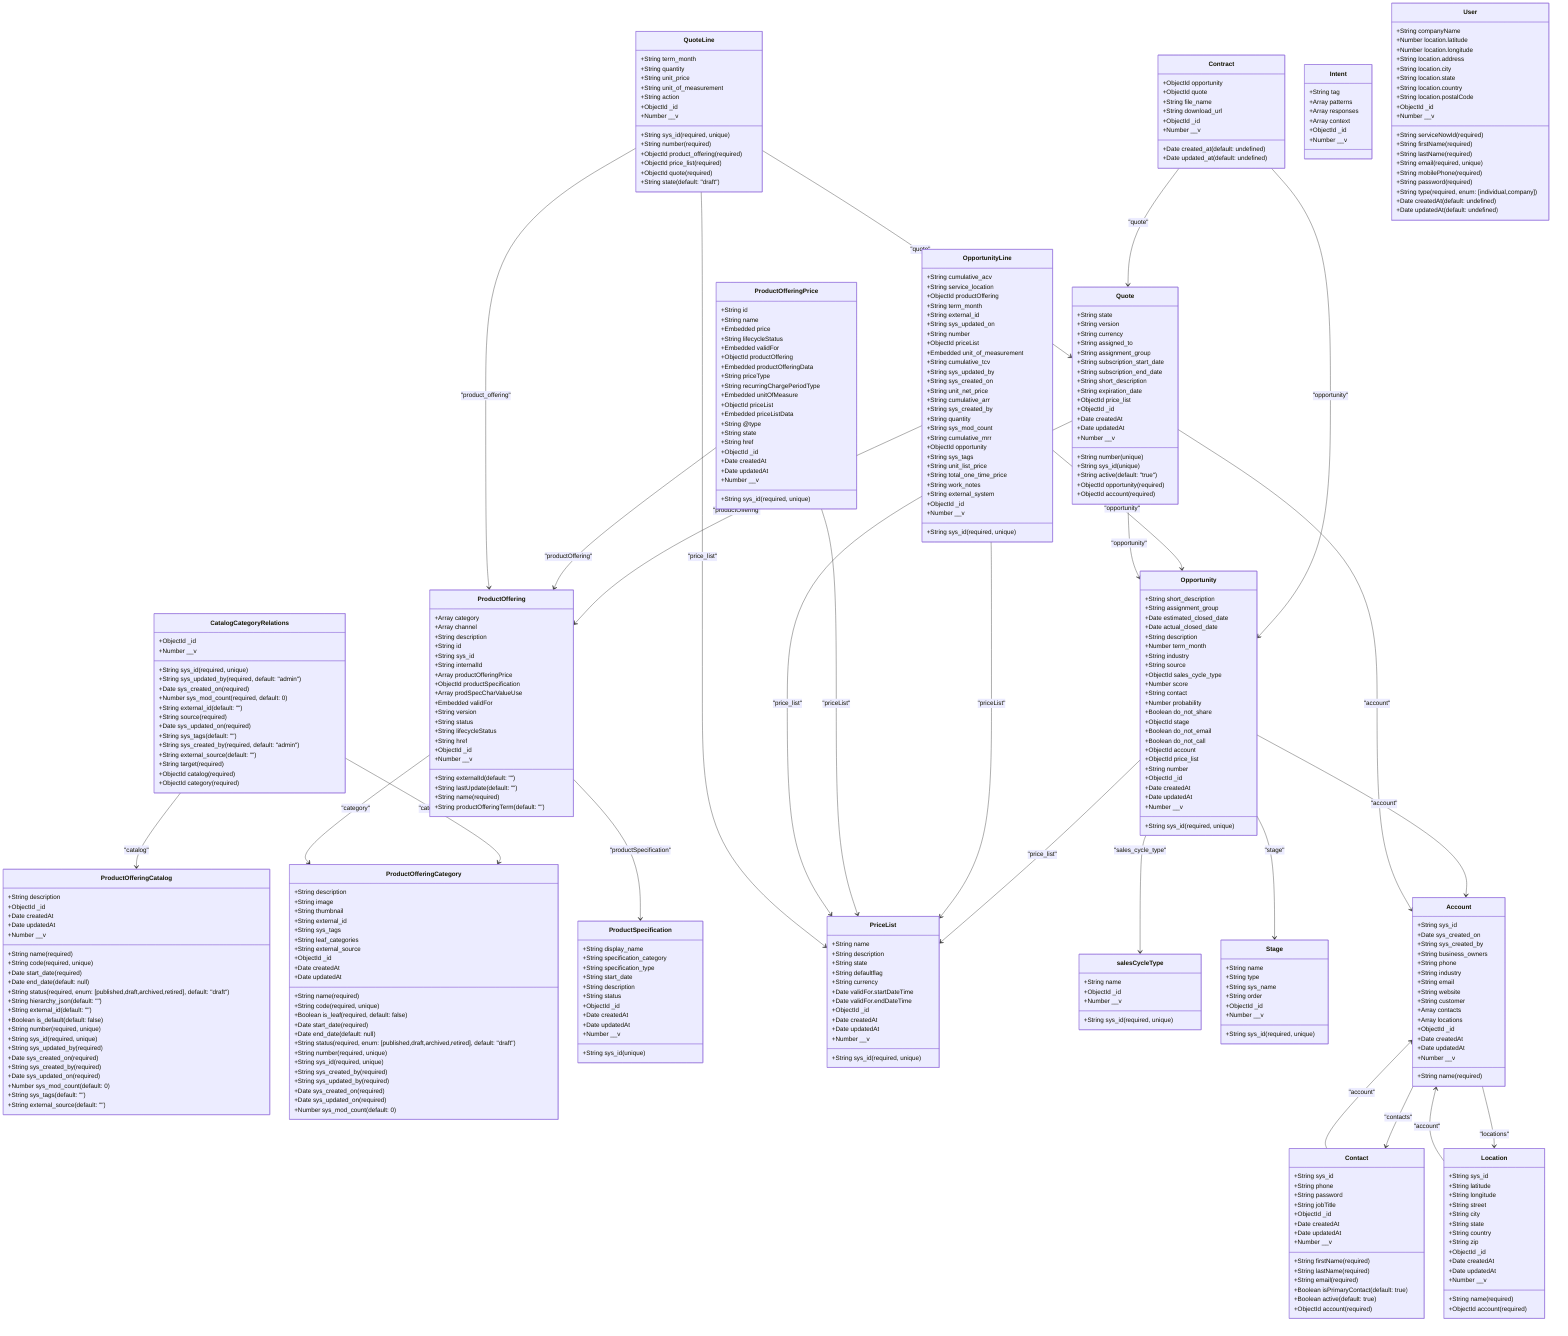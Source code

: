 classDiagram

  subgraph Component_1
    class CatalogCategoryRelations {
      +String sys_id (required, unique)
      +String sys_updated_by (required, default: "admin")
      +Date sys_created_on (required)
      +Number sys_mod_count (required, default: 0)
      +String external_id (default: "")
      +String source (required)
      +Date sys_updated_on (required)
      +String sys_tags (default: "")
      +String sys_created_by (required, default: "admin")
      +String external_source (default: "")
      +String target (required)
      +ObjectId catalog (required)
      +ObjectId category (required)
      +ObjectId _id
      +Number __v
    }
    class ProductOfferingCatalog {
      +String name (required)
      +String code (required, unique)
      +Date start_date (required)
      +Date end_date (default: null)
      +String status (required, enum: [published,draft,archived,retired], default: "draft")
      +String hierarchy_json (default: "")
      +String description
      +String external_id (default: "")
      +Boolean is_default (default: false)
      +String number (required, unique)
      +String sys_id (required, unique)
      +String sys_updated_by (required)
      +Date sys_created_on (required)
      +String sys_created_by (required)
      +Date sys_updated_on (required)
      +Number sys_mod_count (default: 0)
      +String sys_tags (default: "")
      +String external_source (default: "")
      +ObjectId _id
      +Date createdAt
      +Date updatedAt
      +Number __v
    }
    class ProductOfferingCategory {
      +String name (required)
      +String code (required, unique)
      +Boolean is_leaf (required, default: false)
      +Date start_date (required)
      +Date end_date (default: null)
      +String status (required, enum: [published,draft,archived,retired], default: "draft")
      +String description
      +String image
      +String thumbnail
      +String number (required, unique)
      +String sys_id (required, unique)
      +String sys_created_by (required)
      +String sys_updated_by (required)
      +Date sys_created_on (required)
      +Date sys_updated_on (required)
      +Number sys_mod_count (default: 0)
      +String external_id
      +String sys_tags
      +String leaf_categories
      +String external_source
      +ObjectId _id
      +Date createdAt
      +Date updatedAt
    }
    class ProductOffering {
      +Array category
      +Array channel
      +String description
      +String externalId (default: "")
      +String id
      +String sys_id
      +String internalId
      +String lastUpdate (default: "")
      +String name (required)
      +Array productOfferingPrice
      +String productOfferingTerm (default: "")
      +ObjectId productSpecification
      +Array prodSpecCharValueUse
      +Embedded validFor
      +String version
      +String status
      +String lifecycleStatus
      +String href
      +ObjectId _id
      +Number __v
    }
    class ProductSpecification {
      +String sys_id (unique)
      +String display_name
      +String specification_category
      +String specification_type
      +String start_date
      +String description
      +String status
      +ObjectId _id
      +Date createdAt
      +Date updatedAt
      +Number __v
    }
    class OpportunityLine {
      +String cumulative_acv
      +String service_location
      +ObjectId productOffering
      +String term_month
      +String external_id
      +String sys_updated_on
      +String number
      +String sys_id (required, unique)
      +ObjectId priceList
      +Embedded unit_of_measurement
      +String cumulative_tcv
      +String sys_updated_by
      +String sys_created_on
      +String unit_net_price
      +String cumulative_arr
      +String sys_created_by
      +String quantity
      +String sys_mod_count
      +String cumulative_mrr
      +ObjectId opportunity
      +String sys_tags
      +String unit_list_price
      +String total_one_time_price
      +String work_notes
      +String external_system
      +ObjectId _id
      +Number __v
    }
    class ProductOfferingPrice {
      +String sys_id (required, unique)
      +String id
      +String name
      +Embedded price
      +String lifecycleStatus
      +Embedded validFor
      +ObjectId productOffering
      +Embedded productOfferingData
      +String priceType
      +String recurringChargePeriodType
      +Embedded unitOfMeasure
      +ObjectId priceList
      +Embedded priceListData
      +String @type
      +String state
      +String href
      +ObjectId _id
      +Date createdAt
      +Date updatedAt
      +Number __v
    }
    class QuoteLine {
      +String sys_id (required, unique)
      +String number (required)
      +ObjectId product_offering (required)
      +String term_month
      +String quantity
      +String unit_price
      +ObjectId price_list (required)
      +String unit_of_measurement
      +ObjectId quote (required)
      +String state (default: "draft")
      +String action
      +ObjectId _id
      +Number __v
    }
    class PriceList {
      +String sys_id (required, unique)
      +String name
      +String description
      +String state
      +String defaultflag
      +String currency
      +Date validFor.startDateTime
      +Date validFor.endDateTime
      +ObjectId _id
      +Date createdAt
      +Date updatedAt
      +Number __v
    }
    class Opportunity {
      +String sys_id (required, unique)
      +String short_description
      +String assignment_group
      +Date estimated_closed_date
      +Date actual_closed_date
      +String description
      +Number term_month
      +String industry
      +String source
      +ObjectId sales_cycle_type
      +Number score
      +String contact
      +Number probability
      +Boolean do_not_share
      +ObjectId stage
      +Boolean do_not_email
      +Boolean do_not_call
      +ObjectId account
      +ObjectId price_list
      +String number
      +ObjectId _id
      +Date createdAt
      +Date updatedAt
      +Number __v
    }
    class Quote {
      +String number (unique)
      +String sys_id (unique)
      +String state
      +String version
      +String currency
      +String assigned_to
      +String assignment_group
      +String subscription_start_date
      +String subscription_end_date
      +String short_description
      +String expiration_date
      +String active (default: "true")
      +ObjectId opportunity (required)
      +ObjectId account (required)
      +ObjectId price_list
      +ObjectId _id
      +Date createdAt
      +Date updatedAt
      +Number __v
    }
    class Contract {
      +ObjectId opportunity
      +ObjectId quote
      +String file_name
      +String download_url
      +Date created_at (default: undefined)
      +Date updated_at (default: undefined)
      +ObjectId _id
      +Number __v
    }
    class salesCycleType {
      +String sys_id (required, unique)
      +String name
      +ObjectId _id
      +Number __v
    }
    class Stage {
      +String sys_id (required, unique)
      +String name
      +String type
      +String sys_name
      +String order
      +ObjectId _id
      +Number __v
    }
    class Account {
      +String name (required)
      +String sys_id
      +Date sys_created_on
      +String sys_created_by
      +String business_owners
      +String phone
      +String industry
      +String email
      +String website
      +String customer
      +Array contacts
      +Array locations
      +ObjectId _id
      +Date createdAt
      +Date updatedAt
      +Number __v
    }
    class Contact {
      +String sys_id
      +String firstName (required)
      +String lastName (required)
      +String email (required)
      +String phone
      +String password
      +String jobTitle
      +Boolean isPrimaryContact (default: true)
      +Boolean active (default: true)
      +ObjectId account (required)
      +ObjectId _id
      +Date createdAt
      +Date updatedAt
      +Number __v
    }
    class Location {
      +String sys_id
      +String name (required)
      +String latitude
      +String longitude
      +String street
      +String city
      +String state
      +String country
      +String zip
      +ObjectId account (required)
      +ObjectId _id
      +Date createdAt
      +Date updatedAt
      +Number __v
    }
  end

  subgraph Component_2
    class Intent {
      +String tag
      +Array patterns
      +Array responses
      +Array context
      +ObjectId _id
      +Number __v
    }
  end

  subgraph Component_3
    class User {
      +String serviceNowId (required)
      +String firstName (required)
      +String lastName (required)
      +String email (required, unique)
      +String mobilePhone (required)
      +String password (required)
      +String type (required, enum: [individual,company])
      +String companyName
      +Number location.latitude
      +Number location.longitude
      +String location.address
      +String location.city
      +String location.state
      +String location.country
      +String location.postalCode
      +Date createdAt (default: undefined)
      +Date updatedAt (default: undefined)
      +ObjectId _id
      +Number __v
    }
  end

  CatalogCategoryRelations --> ProductOfferingCatalog : "catalog"
  CatalogCategoryRelations --> ProductOfferingCategory : "category"
  Contact --> Account : "account"
  ProductOffering --> ProductOfferingCategory : "category"
  ProductOffering --> ProductSpecification : "productSpecification"
  Account --> Contact : "contacts"
  Account --> Location : "locations"
  Contract --> Opportunity : "opportunity"
  Contract --> Quote : "quote"
  Location --> Account : "account"
  Opportunity --> salesCycleType : "sales_cycle_type"
  Opportunity --> Stage : "stage"
  Opportunity --> Account : "account"
  Opportunity --> PriceList : "price_list"
  OpportunityLine --> ProductOffering : "productOffering"
  OpportunityLine --> PriceList : "priceList"
  OpportunityLine --> Opportunity : "opportunity"
  ProductOfferingPrice --> ProductOffering : "productOffering"
  ProductOfferingPrice --> PriceList : "priceList"
  Quote --> Opportunity : "opportunity"
  Quote --> Account : "account"
  Quote --> PriceList : "price_list"
  QuoteLine --> ProductOffering : "product_offering"
  QuoteLine --> PriceList : "price_list"
  QuoteLine --> Quote : "quote"
